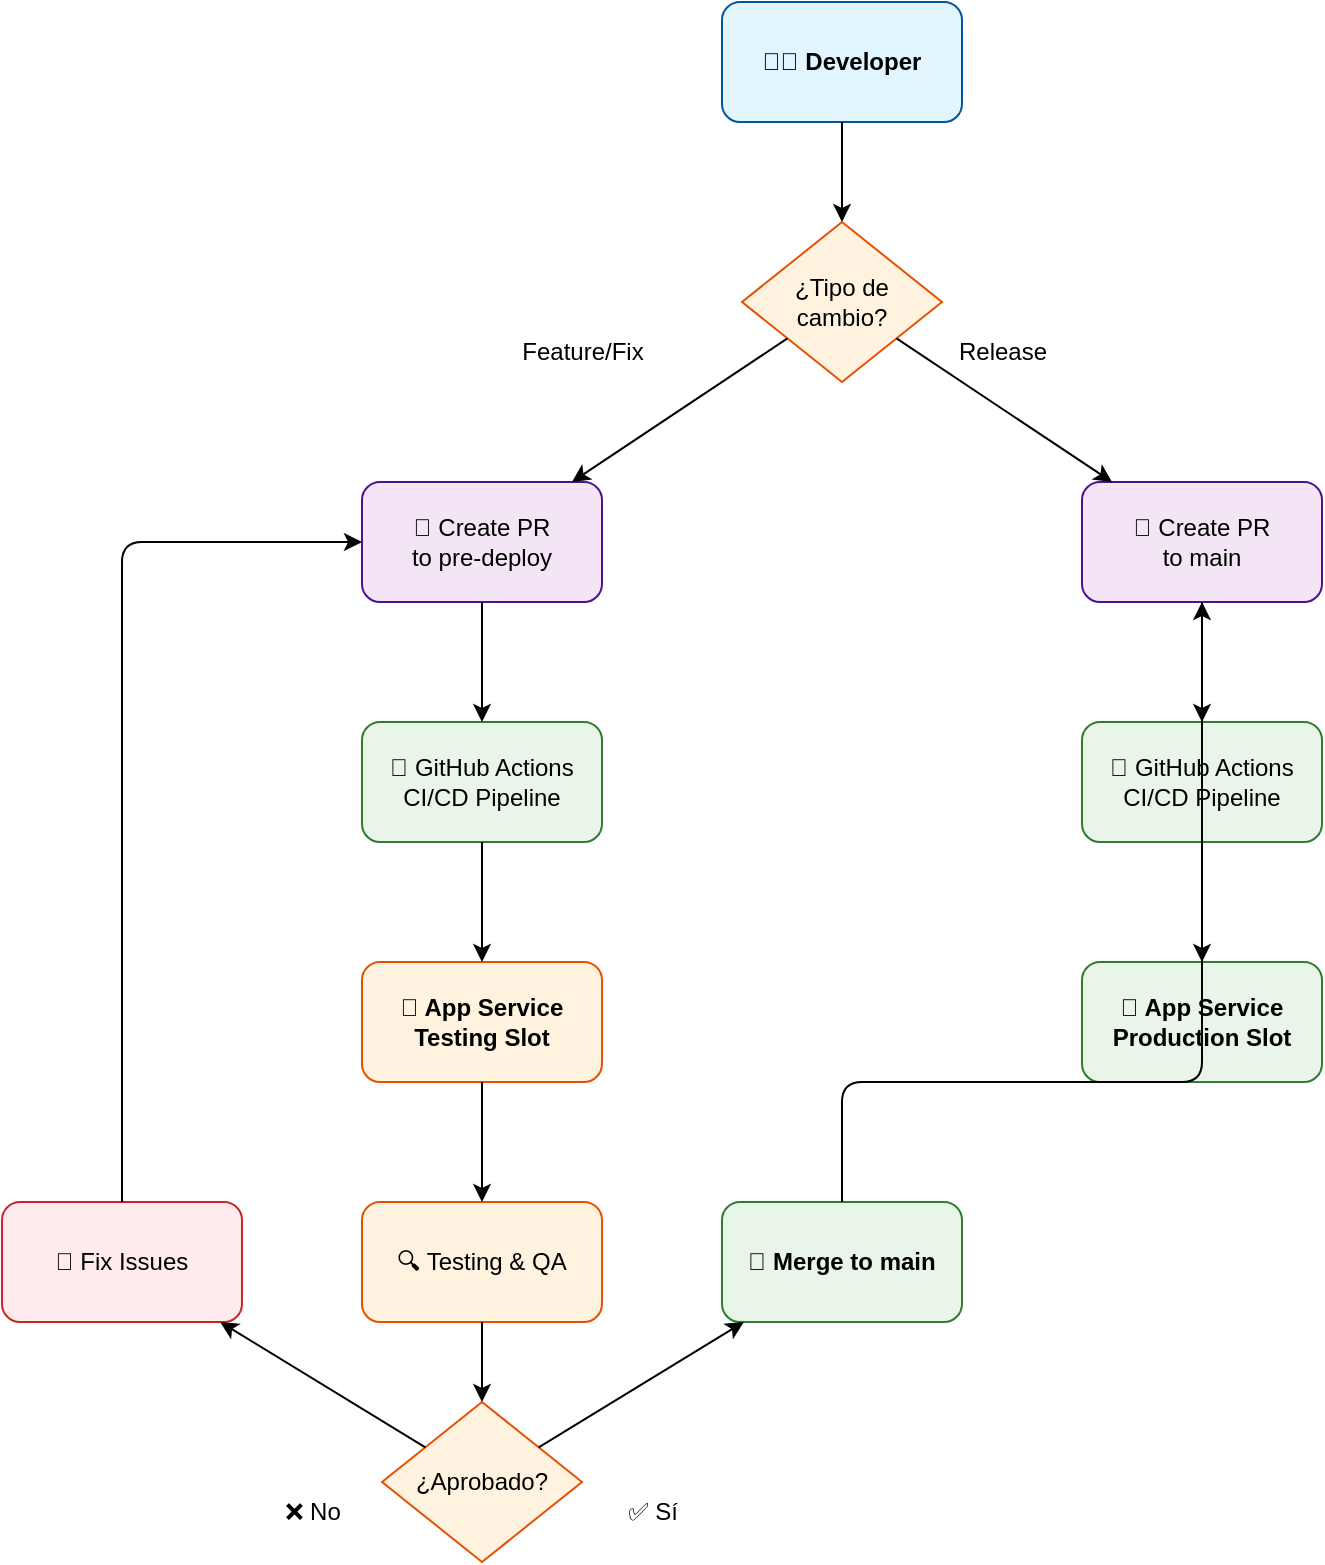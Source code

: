 <mxfile version="22.1.11" type="device">
  <diagram name="Frontend CI/CD Flow" id="frontend-flow">
    <mxGraphModel dx="1422" dy="794" grid="1" gridSize="10" guides="1" tooltips="1" connect="1" arrows="1" fold="1" page="1" pageScale="1" pageWidth="1169" pageHeight="827" math="0" shadow="0">
      <root>
        <mxCell id="0" />
        <mxCell id="1" parent="0" />
        
        <!-- Developer -->
        <mxCell id="developer" value="👨‍💻 Developer" style="rounded=1;whiteSpace=wrap;html=1;fillColor=#E1F5FE;strokeColor=#01579B;fontStyle=1;" vertex="1" parent="1">
          <mxGeometry x="480" y="40" width="120" height="60" as="geometry" />
        </mxCell>
        
        <!-- Decision Diamond -->
        <mxCell id="decision" value="¿Tipo de&#xa;cambio?" style="rhombus;whiteSpace=wrap;html=1;fillColor=#FFF3E0;strokeColor=#E65100;" vertex="1" parent="1">
          <mxGeometry x="490" y="150" width="100" height="80" as="geometry" />
        </mxCell>
        
        <!-- Feature/Fix Branch -->
        <mxCell id="feature-pr" value="📝 Create PR&#xa;to pre-deploy" style="rounded=1;whiteSpace=wrap;html=1;fillColor=#F3E5F5;strokeColor=#4A148C;" vertex="1" parent="1">
          <mxGeometry x="300" y="280" width="120" height="60" as="geometry" />
        </mxCell>
        
        <!-- Release Branch -->
        <mxCell id="release-pr" value="📝 Create PR&#xa;to main" style="rounded=1;whiteSpace=wrap;html=1;fillColor=#F3E5F5;strokeColor=#4A148C;" vertex="1" parent="1">
          <mxGeometry x="660" y="280" width="120" height="60" as="geometry" />
        </mxCell>
        
        <!-- GitHub Actions Testing -->
        <mxCell id="gh-actions-test" value="🔄 GitHub Actions&#xa;CI/CD Pipeline" style="rounded=1;whiteSpace=wrap;html=1;fillColor=#E8F5E8;strokeColor=#2E7D32;" vertex="1" parent="1">
          <mxGeometry x="300" y="400" width="120" height="60" as="geometry" />
        </mxCell>
        
        <!-- GitHub Actions Production -->
        <mxCell id="gh-actions-prod" value="🔄 GitHub Actions&#xa;CI/CD Pipeline" style="rounded=1;whiteSpace=wrap;html=1;fillColor=#E8F5E8;strokeColor=#2E7D32;" vertex="1" parent="1">
          <mxGeometry x="660" y="400" width="120" height="60" as="geometry" />
        </mxCell>
        
        <!-- Testing Slot -->
        <mxCell id="testing-slot" value="🧪 App Service&#xa;Testing Slot" style="rounded=1;whiteSpace=wrap;html=1;fillColor=#FFF3E0;strokeColor=#E65100;fontStyle=1;" vertex="1" parent="1">
          <mxGeometry x="300" y="520" width="120" height="60" as="geometry" />
        </mxCell>
        
        <!-- Production Slot -->
        <mxCell id="production-slot" value="🚀 App Service&#xa;Production Slot" style="rounded=1;whiteSpace=wrap;html=1;fillColor=#E8F5E8;strokeColor=#2E7D32;fontStyle=1;" vertex="1" parent="1">
          <mxGeometry x="660" y="520" width="120" height="60" as="geometry" />
        </mxCell>
        
        <!-- Testing & QA -->
        <mxCell id="testing-qa" value="🔍 Testing &amp; QA" style="rounded=1;whiteSpace=wrap;html=1;fillColor=#FFF3E0;strokeColor=#E65100;" vertex="1" parent="1">
          <mxGeometry x="300" y="640" width="120" height="60" as="geometry" />
        </mxCell>
        
        <!-- Approval Decision -->
        <mxCell id="approval" value="¿Aprobado?" style="rhombus;whiteSpace=wrap;html=1;fillColor=#FFF3E0;strokeColor=#E65100;" vertex="1" parent="1">
          <mxGeometry x="310" y="740" width="100" height="80" as="geometry" />
        </mxCell>
        
        <!-- Fix Issues -->
        <mxCell id="fix-issues" value="🐛 Fix Issues" style="rounded=1;whiteSpace=wrap;html=1;fillColor=#FFEBEE;strokeColor=#C62828;" vertex="1" parent="1">
          <mxGeometry x="120" y="640" width="120" height="60" as="geometry" />
        </mxCell>
        
        <!-- Merge to Main -->
        <mxCell id="merge-main" value="🎉 Merge to main" style="rounded=1;whiteSpace=wrap;html=1;fillColor=#E8F5E8;strokeColor=#2E7D32;fontStyle=1;" vertex="1" parent="1">
          <mxGeometry x="480" y="640" width="120" height="60" as="geometry" />
        </mxCell>
        
        <!-- Arrows -->
        <mxCell id="edge1" edge="1" parent="1" source="developer" target="decision">
          <mxGeometry relative="1" as="geometry" />
        </mxCell>
        
        <mxCell id="edge2" edge="1" parent="1" source="decision" target="feature-pr">
          <mxGeometry relative="1" as="geometry" />
        </mxCell>
        
        <mxCell id="edge3" edge="1" parent="1" source="decision" target="release-pr">
          <mxGeometry relative="1" as="geometry" />
        </mxCell>
        
        <mxCell id="edge4" edge="1" parent="1" source="feature-pr" target="gh-actions-test">
          <mxGeometry relative="1" as="geometry" />
        </mxCell>
        
        <mxCell id="edge5" edge="1" parent="1" source="release-pr" target="gh-actions-prod">
          <mxGeometry relative="1" as="geometry" />
        </mxCell>
        
        <mxCell id="edge6" edge="1" parent="1" source="gh-actions-test" target="testing-slot">
          <mxGeometry relative="1" as="geometry" />
        </mxCell>
        
        <mxCell id="edge7" edge="1" parent="1" source="gh-actions-prod" target="production-slot">
          <mxGeometry relative="1" as="geometry" />
        </mxCell>
        
        <mxCell id="edge8" edge="1" parent="1" source="testing-slot" target="testing-qa">
          <mxGeometry relative="1" as="geometry" />
        </mxCell>
        
        <mxCell id="edge9" edge="1" parent="1" source="testing-qa" target="approval">
          <mxGeometry relative="1" as="geometry" />
        </mxCell>
        
        <mxCell id="edge10" edge="1" parent="1" source="approval" target="fix-issues">
          <mxGeometry relative="1" as="geometry" />
        </mxCell>
        
        <mxCell id="edge11" edge="1" parent="1" source="approval" target="merge-main">
          <mxGeometry relative="1" as="geometry" />
        </mxCell>
        
        <mxCell id="edge12" edge="1" parent="1" source="fix-issues" target="feature-pr">
          <mxGeometry relative="1" as="geometry">
            <Array as="points">
              <mxPoint x="180" y="310" />
            </Array>
          </mxGeometry>
        </mxCell>
        
        <mxCell id="edge13" edge="1" parent="1" source="merge-main" target="release-pr">
          <mxGeometry relative="1" as="geometry">
            <Array as="points">
              <mxPoint x="540" y="580" />
              <mxPoint x="720" y="580" />
              <mxPoint x="720" y="340" />
            </Array>
          </mxGeometry>
        </mxCell>
        
        <!-- Labels -->
        <mxCell id="label1" value="Feature/Fix" style="text;html=1;align=center;verticalAlign=middle;resizable=0;points=[];autosize=1;strokeColor=none;fillColor=none;" vertex="1" parent="1">
          <mxGeometry x="370" y="200" width="80" height="30" as="geometry" />
        </mxCell>
        
        <mxCell id="label2" value="Release" style="text;html=1;align=center;verticalAlign=middle;resizable=0;points=[];autosize=1;strokeColor=none;fillColor=none;" vertex="1" parent="1">
          <mxGeometry x="590" y="200" width="60" height="30" as="geometry" />
        </mxCell>
        
        <mxCell id="label3" value="❌ No" style="text;html=1;align=center;verticalAlign=middle;resizable=0;points=[];autosize=1;strokeColor=none;fillColor=none;" vertex="1" parent="1">
          <mxGeometry x="250" y="780" width="50" height="30" as="geometry" />
        </mxCell>
        
        <mxCell id="label4" value="✅ Sí" style="text;html=1;align=center;verticalAlign=middle;resizable=0;points=[];autosize=1;strokeColor=none;fillColor=none;" vertex="1" parent="1">
          <mxGeometry x="420" y="780" width="50" height="30" as="geometry" />
        </mxCell>
        
      </root>
    </mxGraphModel>
  </diagram>
</mxfile>

